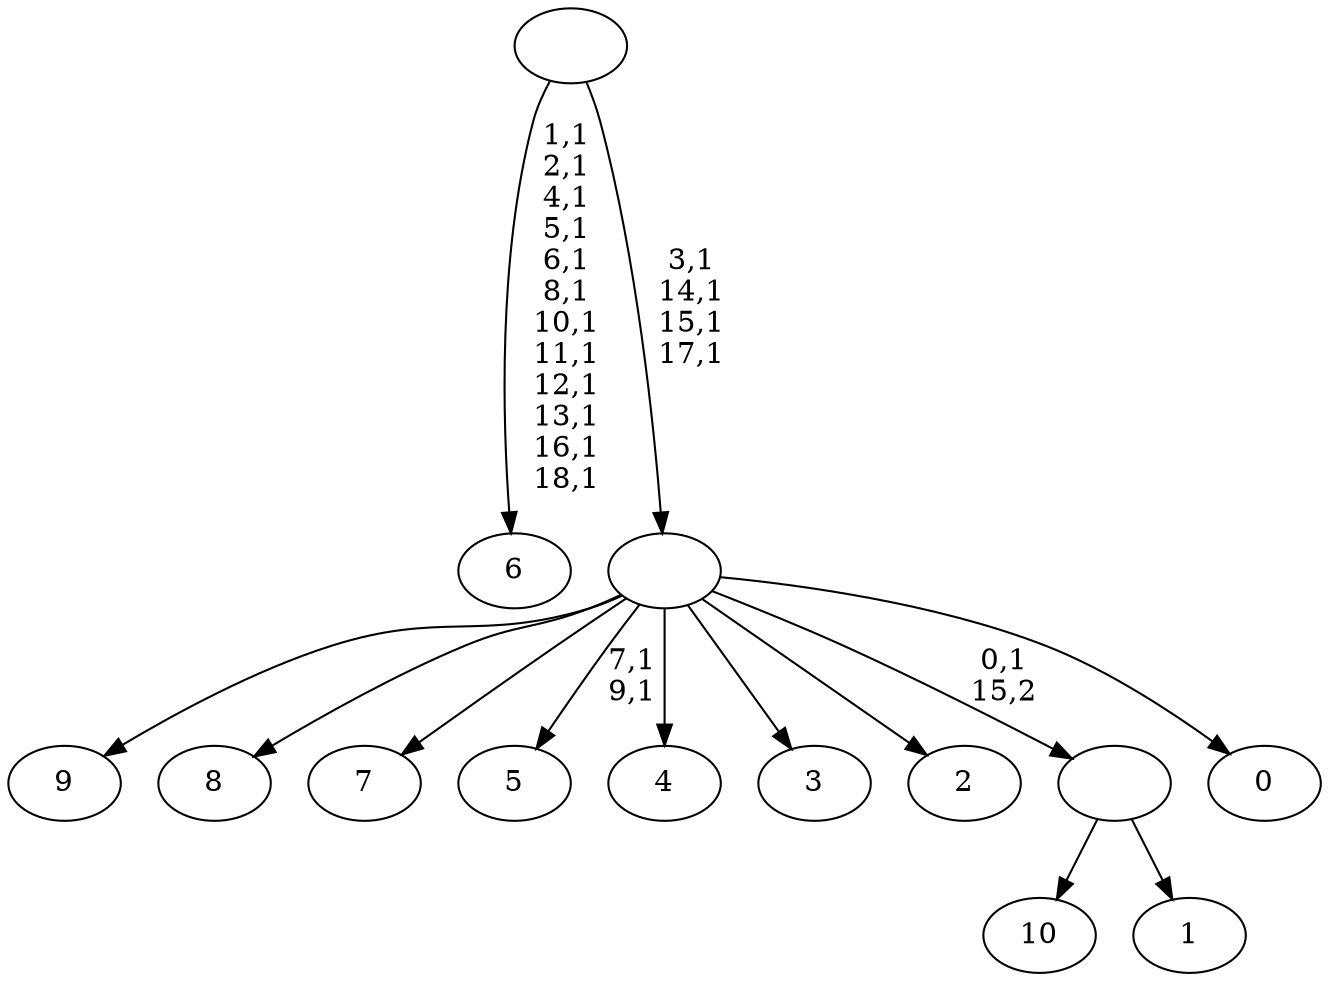 digraph T {
	30 [label="10"]
	29 [label="9"]
	28 [label="8"]
	27 [label="7"]
	26 [label="6"]
	13 [label="5"]
	10 [label="4"]
	9 [label="3"]
	8 [label="2"]
	7 [label="1"]
	6 [label=""]
	5 [label="0"]
	4 [label=""]
	0 [label=""]
	6 -> 30 [label=""]
	6 -> 7 [label=""]
	4 -> 13 [label="7,1\n9,1"]
	4 -> 29 [label=""]
	4 -> 28 [label=""]
	4 -> 27 [label=""]
	4 -> 10 [label=""]
	4 -> 9 [label=""]
	4 -> 8 [label=""]
	4 -> 6 [label="0,1\n15,2"]
	4 -> 5 [label=""]
	0 -> 4 [label="3,1\n14,1\n15,1\n17,1"]
	0 -> 26 [label="1,1\n2,1\n4,1\n5,1\n6,1\n8,1\n10,1\n11,1\n12,1\n13,1\n16,1\n18,1"]
}
